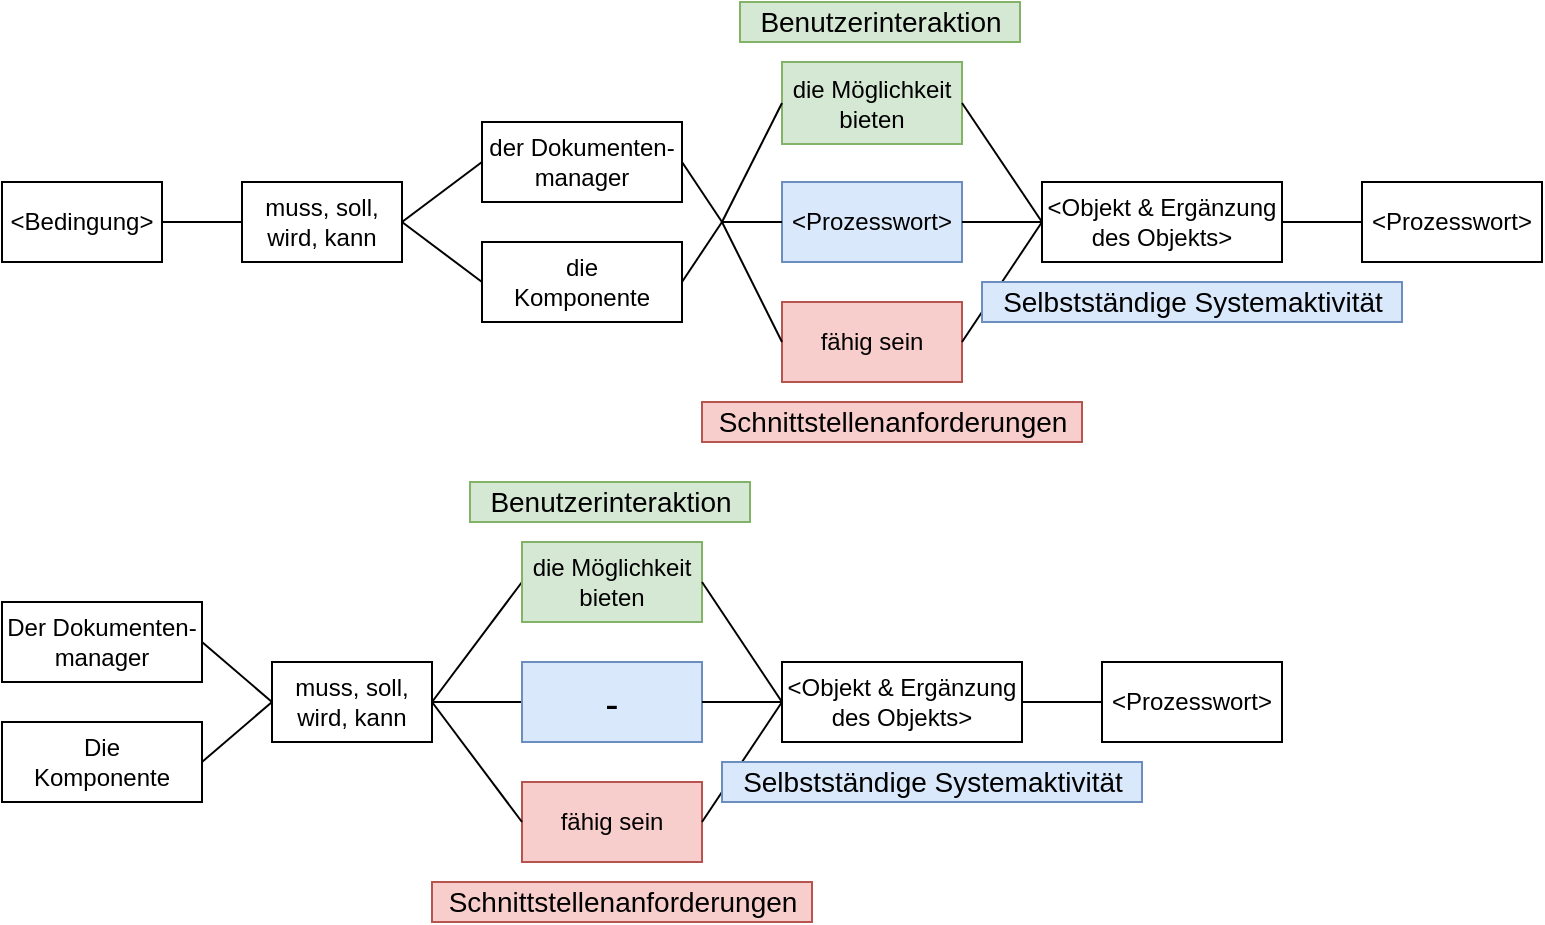 <mxfile version="14.9.6" type="device"><diagram id="C5RBs43oDa-KdzZeNtuy" name="Page-1"><mxGraphModel dx="1662" dy="968" grid="1" gridSize="10" guides="1" tooltips="1" connect="1" arrows="1" fold="1" page="1" pageScale="1" pageWidth="827" pageHeight="583" math="0" shadow="0"><root><mxCell id="WIyWlLk6GJQsqaUBKTNV-0"/><mxCell id="WIyWlLk6GJQsqaUBKTNV-1" parent="WIyWlLk6GJQsqaUBKTNV-0"/><mxCell id="WIyWlLk6GJQsqaUBKTNV-3" value="&amp;lt;Bedingung&amp;gt;" style="rounded=1;whiteSpace=wrap;html=1;fontSize=12;glass=0;strokeWidth=1;shadow=0;arcSize=0;" parent="WIyWlLk6GJQsqaUBKTNV-1" vertex="1"><mxGeometry x="40" y="120" width="80" height="40" as="geometry"/></mxCell><mxCell id="jLHlUKkD1abh4bxk5qFU-0" value="&lt;font style=&quot;font-size: 14px&quot;&gt;Selbstständige Systemaktivität&lt;/font&gt;" style="text;html=1;align=center;verticalAlign=middle;resizable=0;points=[];autosize=1;fillColor=#dae8fc;strokeColor=#6c8ebf;" parent="WIyWlLk6GJQsqaUBKTNV-1" vertex="1"><mxGeometry x="400" y="410" width="210" height="20" as="geometry"/></mxCell><mxCell id="jLHlUKkD1abh4bxk5qFU-2" value="&lt;font style=&quot;font-size: 14px&quot;&gt;Benutzerinteraktion&lt;/font&gt;" style="text;html=1;align=center;verticalAlign=middle;resizable=0;points=[];autosize=1;fillColor=#d5e8d4;strokeColor=#82b366;" parent="WIyWlLk6GJQsqaUBKTNV-1" vertex="1"><mxGeometry x="274" y="270" width="140" height="20" as="geometry"/></mxCell><mxCell id="jLHlUKkD1abh4bxk5qFU-3" value="&lt;font style=&quot;font-size: 14px&quot;&gt;Schnittstellenanforderungen&lt;/font&gt;" style="text;html=1;align=center;verticalAlign=middle;resizable=0;points=[];autosize=1;fillColor=#f8cecc;strokeColor=#b85450;" parent="WIyWlLk6GJQsqaUBKTNV-1" vertex="1"><mxGeometry x="255" y="470" width="190" height="20" as="geometry"/></mxCell><mxCell id="jLHlUKkD1abh4bxk5qFU-6" value="" style="endArrow=none;html=1;exitX=1;exitY=0.5;exitDx=0;exitDy=0;entryX=0;entryY=0.5;entryDx=0;entryDy=0;endFill=0;" parent="WIyWlLk6GJQsqaUBKTNV-1" source="WIyWlLk6GJQsqaUBKTNV-3" target="jLHlUKkD1abh4bxk5qFU-7" edge="1"><mxGeometry width="50" height="50" relative="1" as="geometry"><mxPoint x="150" y="140" as="sourcePoint"/><mxPoint x="156" y="140" as="targetPoint"/></mxGeometry></mxCell><mxCell id="jLHlUKkD1abh4bxk5qFU-7" value="muss, soll, wird, kann" style="rounded=1;whiteSpace=wrap;html=1;fontSize=12;glass=0;strokeWidth=1;shadow=0;arcSize=0;" parent="WIyWlLk6GJQsqaUBKTNV-1" vertex="1"><mxGeometry x="160" y="120" width="80" height="40" as="geometry"/></mxCell><mxCell id="jLHlUKkD1abh4bxk5qFU-8" value="der Dokumenten-manager" style="rounded=1;whiteSpace=wrap;html=1;fontSize=12;glass=0;strokeWidth=1;shadow=0;arcSize=0;" parent="WIyWlLk6GJQsqaUBKTNV-1" vertex="1"><mxGeometry x="280" y="90" width="100" height="40" as="geometry"/></mxCell><mxCell id="jLHlUKkD1abh4bxk5qFU-9" value="die&lt;br&gt;Komponente" style="rounded=1;whiteSpace=wrap;html=1;fontSize=12;glass=0;strokeWidth=1;shadow=0;arcSize=0;" parent="WIyWlLk6GJQsqaUBKTNV-1" vertex="1"><mxGeometry x="280" y="150" width="100" height="40" as="geometry"/></mxCell><mxCell id="jLHlUKkD1abh4bxk5qFU-10" value="" style="endArrow=none;html=1;entryX=0;entryY=0.5;entryDx=0;entryDy=0;exitX=1;exitY=0.5;exitDx=0;exitDy=0;endFill=0;" parent="WIyWlLk6GJQsqaUBKTNV-1" source="jLHlUKkD1abh4bxk5qFU-7" target="jLHlUKkD1abh4bxk5qFU-9" edge="1"><mxGeometry width="50" height="50" relative="1" as="geometry"><mxPoint x="240" y="190" as="sourcePoint"/><mxPoint x="280" y="170.0" as="targetPoint"/></mxGeometry></mxCell><mxCell id="jLHlUKkD1abh4bxk5qFU-11" value="" style="endArrow=none;html=1;entryX=0;entryY=0.5;entryDx=0;entryDy=0;exitX=1;exitY=0.5;exitDx=0;exitDy=0;endFill=0;" parent="WIyWlLk6GJQsqaUBKTNV-1" source="jLHlUKkD1abh4bxk5qFU-7" target="jLHlUKkD1abh4bxk5qFU-8" edge="1"><mxGeometry width="50" height="50" relative="1" as="geometry"><mxPoint x="240" y="140" as="sourcePoint"/><mxPoint x="290" y="150.0" as="targetPoint"/></mxGeometry></mxCell><mxCell id="jLHlUKkD1abh4bxk5qFU-12" value="&amp;lt;Prozesswort&amp;gt;" style="rounded=1;whiteSpace=wrap;html=1;fontSize=12;glass=0;strokeWidth=1;shadow=0;arcSize=0;fillColor=#dae8fc;strokeColor=#6c8ebf;" parent="WIyWlLk6GJQsqaUBKTNV-1" vertex="1"><mxGeometry x="430" y="120" width="90" height="40" as="geometry"/></mxCell><mxCell id="jLHlUKkD1abh4bxk5qFU-13" value="die Möglichkeit bieten" style="rounded=1;whiteSpace=wrap;html=1;fontSize=12;glass=0;strokeWidth=1;shadow=0;arcSize=0;fillColor=#d5e8d4;strokeColor=#82b366;" parent="WIyWlLk6GJQsqaUBKTNV-1" vertex="1"><mxGeometry x="430" y="60" width="90" height="41" as="geometry"/></mxCell><mxCell id="jLHlUKkD1abh4bxk5qFU-14" value="fähig sein" style="rounded=1;whiteSpace=wrap;html=1;fontSize=12;glass=0;strokeWidth=1;shadow=0;arcSize=0;fillColor=#f8cecc;strokeColor=#b85450;" parent="WIyWlLk6GJQsqaUBKTNV-1" vertex="1"><mxGeometry x="430" y="180" width="90" height="40" as="geometry"/></mxCell><mxCell id="jLHlUKkD1abh4bxk5qFU-17" value="Der Dokumenten-manager" style="rounded=1;whiteSpace=wrap;html=1;fontSize=12;glass=0;strokeWidth=1;shadow=0;arcSize=0;" parent="WIyWlLk6GJQsqaUBKTNV-1" vertex="1"><mxGeometry x="40" y="330" width="100" height="40" as="geometry"/></mxCell><mxCell id="jLHlUKkD1abh4bxk5qFU-18" value="" style="endArrow=none;html=1;exitX=1;exitY=0.5;exitDx=0;exitDy=0;entryX=0;entryY=0.5;entryDx=0;entryDy=0;endFill=0;" parent="WIyWlLk6GJQsqaUBKTNV-1" source="jLHlUKkD1abh4bxk5qFU-17" target="jLHlUKkD1abh4bxk5qFU-19" edge="1"><mxGeometry width="50" height="50" relative="1" as="geometry"><mxPoint x="160" y="380" as="sourcePoint"/><mxPoint x="166" y="380" as="targetPoint"/></mxGeometry></mxCell><mxCell id="jLHlUKkD1abh4bxk5qFU-19" value="muss, soll, wird, kann" style="rounded=1;whiteSpace=wrap;html=1;fontSize=12;glass=0;strokeWidth=1;shadow=0;arcSize=0;" parent="WIyWlLk6GJQsqaUBKTNV-1" vertex="1"><mxGeometry x="175" y="360" width="80" height="40" as="geometry"/></mxCell><mxCell id="jLHlUKkD1abh4bxk5qFU-22" value="" style="endArrow=none;html=1;entryX=0;entryY=0.5;entryDx=0;entryDy=0;exitX=1;exitY=0.5;exitDx=0;exitDy=0;endFill=0;" parent="WIyWlLk6GJQsqaUBKTNV-1" source="jLHlUKkD1abh4bxk5qFU-19" target="jLHlUKkD1abh4bxk5qFU-24" edge="1"><mxGeometry width="50" height="50" relative="1" as="geometry"><mxPoint x="250" y="430" as="sourcePoint"/><mxPoint x="290" y="380.0" as="targetPoint"/></mxGeometry></mxCell><mxCell id="jLHlUKkD1abh4bxk5qFU-23" value="" style="endArrow=none;html=1;entryX=0;entryY=0.5;entryDx=0;entryDy=0;exitX=1;exitY=0.5;exitDx=0;exitDy=0;strokeColor=#000000;endFill=0;" parent="WIyWlLk6GJQsqaUBKTNV-1" source="jLHlUKkD1abh4bxk5qFU-19" target="jLHlUKkD1abh4bxk5qFU-25" edge="1"><mxGeometry width="50" height="50" relative="1" as="geometry"><mxPoint x="250" y="380" as="sourcePoint"/><mxPoint x="290" y="320.0" as="targetPoint"/></mxGeometry></mxCell><mxCell id="jLHlUKkD1abh4bxk5qFU-24" value="&lt;font style=&quot;font-size: 20px&quot;&gt;-&lt;/font&gt;" style="rounded=1;whiteSpace=wrap;html=1;fontSize=12;glass=0;strokeWidth=1;shadow=0;arcSize=0;fillColor=#dae8fc;strokeColor=#6c8ebf;" parent="WIyWlLk6GJQsqaUBKTNV-1" vertex="1"><mxGeometry x="300" y="360" width="90" height="40" as="geometry"/></mxCell><mxCell id="jLHlUKkD1abh4bxk5qFU-25" value="die Möglichkeit bieten" style="rounded=1;whiteSpace=wrap;html=1;fontSize=12;glass=0;strokeWidth=1;shadow=0;arcSize=0;fillColor=#d5e8d4;strokeColor=#82b366;" parent="WIyWlLk6GJQsqaUBKTNV-1" vertex="1"><mxGeometry x="300" y="300" width="90" height="40" as="geometry"/></mxCell><mxCell id="jLHlUKkD1abh4bxk5qFU-26" value="fähig sein" style="rounded=1;whiteSpace=wrap;html=1;fontSize=12;glass=0;strokeWidth=1;shadow=0;arcSize=0;fillColor=#f8cecc;strokeColor=#b85450;" parent="WIyWlLk6GJQsqaUBKTNV-1" vertex="1"><mxGeometry x="300" y="420" width="90" height="40" as="geometry"/></mxCell><mxCell id="jLHlUKkD1abh4bxk5qFU-27" value="&amp;lt;Objekt &amp;amp; Ergänzung des Objekts&amp;gt;" style="rounded=1;whiteSpace=wrap;html=1;fontSize=12;glass=0;strokeWidth=1;shadow=0;arcSize=0;" parent="WIyWlLk6GJQsqaUBKTNV-1" vertex="1"><mxGeometry x="430" y="360" width="120" height="40" as="geometry"/></mxCell><mxCell id="jLHlUKkD1abh4bxk5qFU-28" value="" style="endArrow=none;html=1;entryX=0;entryY=0.5;entryDx=0;entryDy=0;exitX=1;exitY=0.5;exitDx=0;exitDy=0;endFill=0;" parent="WIyWlLk6GJQsqaUBKTNV-1" source="jLHlUKkD1abh4bxk5qFU-19" target="jLHlUKkD1abh4bxk5qFU-26" edge="1"><mxGeometry width="50" height="50" relative="1" as="geometry"><mxPoint x="260" y="390.0" as="sourcePoint"/><mxPoint x="320" y="380.0" as="targetPoint"/></mxGeometry></mxCell><mxCell id="jLHlUKkD1abh4bxk5qFU-29" value="&amp;lt;Prozesswort&amp;gt;" style="rounded=1;whiteSpace=wrap;html=1;fontSize=12;glass=0;strokeWidth=1;shadow=0;arcSize=0;" parent="WIyWlLk6GJQsqaUBKTNV-1" vertex="1"><mxGeometry x="590" y="360" width="90" height="40" as="geometry"/></mxCell><mxCell id="jLHlUKkD1abh4bxk5qFU-30" value="" style="endArrow=none;html=1;entryX=0;entryY=0.5;entryDx=0;entryDy=0;exitX=1;exitY=0.5;exitDx=0;exitDy=0;endFill=0;" parent="WIyWlLk6GJQsqaUBKTNV-1" source="jLHlUKkD1abh4bxk5qFU-24" target="jLHlUKkD1abh4bxk5qFU-27" edge="1"><mxGeometry width="50" height="50" relative="1" as="geometry"><mxPoint x="265" y="390" as="sourcePoint"/><mxPoint x="310" y="390" as="targetPoint"/></mxGeometry></mxCell><mxCell id="jLHlUKkD1abh4bxk5qFU-31" value="" style="endArrow=none;html=1;entryX=0;entryY=0.5;entryDx=0;entryDy=0;exitX=1;exitY=0.5;exitDx=0;exitDy=0;endFill=0;" parent="WIyWlLk6GJQsqaUBKTNV-1" source="jLHlUKkD1abh4bxk5qFU-25" target="jLHlUKkD1abh4bxk5qFU-27" edge="1"><mxGeometry width="50" height="50" relative="1" as="geometry"><mxPoint x="410" y="390" as="sourcePoint"/><mxPoint x="450" y="390" as="targetPoint"/></mxGeometry></mxCell><mxCell id="jLHlUKkD1abh4bxk5qFU-32" value="" style="endArrow=none;html=1;entryX=0;entryY=0.5;entryDx=0;entryDy=0;exitX=1;exitY=0.5;exitDx=0;exitDy=0;endFill=0;" parent="WIyWlLk6GJQsqaUBKTNV-1" source="jLHlUKkD1abh4bxk5qFU-26" target="jLHlUKkD1abh4bxk5qFU-27" edge="1"><mxGeometry width="50" height="50" relative="1" as="geometry"><mxPoint x="410" y="330" as="sourcePoint"/><mxPoint x="450" y="390" as="targetPoint"/></mxGeometry></mxCell><mxCell id="jLHlUKkD1abh4bxk5qFU-33" value="" style="endArrow=none;html=1;entryX=0;entryY=0.5;entryDx=0;entryDy=0;exitX=1;exitY=0.5;exitDx=0;exitDy=0;endFill=0;" parent="WIyWlLk6GJQsqaUBKTNV-1" source="jLHlUKkD1abh4bxk5qFU-27" target="jLHlUKkD1abh4bxk5qFU-29" edge="1"><mxGeometry width="50" height="50" relative="1" as="geometry"><mxPoint x="500" y="470" as="sourcePoint"/><mxPoint x="540" y="410" as="targetPoint"/></mxGeometry></mxCell><mxCell id="jLHlUKkD1abh4bxk5qFU-34" value="Die&lt;br&gt;Komponente" style="rounded=1;whiteSpace=wrap;html=1;fontSize=12;glass=0;strokeWidth=1;shadow=0;arcSize=0;" parent="WIyWlLk6GJQsqaUBKTNV-1" vertex="1"><mxGeometry x="40" y="390" width="100" height="40" as="geometry"/></mxCell><mxCell id="jLHlUKkD1abh4bxk5qFU-35" value="" style="endArrow=none;html=1;exitX=1;exitY=0.5;exitDx=0;exitDy=0;entryX=0;entryY=0.5;entryDx=0;entryDy=0;endFill=0;" parent="WIyWlLk6GJQsqaUBKTNV-1" source="jLHlUKkD1abh4bxk5qFU-34" target="jLHlUKkD1abh4bxk5qFU-19" edge="1"><mxGeometry width="50" height="50" relative="1" as="geometry"><mxPoint x="150" y="360" as="sourcePoint"/><mxPoint x="185" y="390" as="targetPoint"/></mxGeometry></mxCell><mxCell id="jLHlUKkD1abh4bxk5qFU-37" value="" style="endArrow=none;html=1;exitX=1;exitY=0.5;exitDx=0;exitDy=0;endFill=0;" parent="WIyWlLk6GJQsqaUBKTNV-1" source="jLHlUKkD1abh4bxk5qFU-8" edge="1"><mxGeometry width="50" height="50" relative="1" as="geometry"><mxPoint x="420" y="150" as="sourcePoint"/><mxPoint x="400" y="140" as="targetPoint"/></mxGeometry></mxCell><mxCell id="jLHlUKkD1abh4bxk5qFU-38" value="" style="endArrow=none;html=1;exitX=1;exitY=0.5;exitDx=0;exitDy=0;endFill=0;" parent="WIyWlLk6GJQsqaUBKTNV-1" source="jLHlUKkD1abh4bxk5qFU-9" edge="1"><mxGeometry width="50" height="50" relative="1" as="geometry"><mxPoint x="390" y="120" as="sourcePoint"/><mxPoint x="400" y="140" as="targetPoint"/></mxGeometry></mxCell><mxCell id="jLHlUKkD1abh4bxk5qFU-39" value="" style="endArrow=none;html=1;endFill=0;entryX=0;entryY=0.5;entryDx=0;entryDy=0;" parent="WIyWlLk6GJQsqaUBKTNV-1" target="jLHlUKkD1abh4bxk5qFU-13" edge="1"><mxGeometry width="50" height="50" relative="1" as="geometry"><mxPoint x="400" y="140" as="sourcePoint"/><mxPoint x="420" y="100" as="targetPoint"/></mxGeometry></mxCell><mxCell id="jLHlUKkD1abh4bxk5qFU-41" value="" style="endArrow=none;html=1;endFill=0;entryX=0;entryY=0.5;entryDx=0;entryDy=0;" parent="WIyWlLk6GJQsqaUBKTNV-1" target="jLHlUKkD1abh4bxk5qFU-12" edge="1"><mxGeometry width="50" height="50" relative="1" as="geometry"><mxPoint x="400" y="140" as="sourcePoint"/><mxPoint x="450" y="90.5" as="targetPoint"/></mxGeometry></mxCell><mxCell id="jLHlUKkD1abh4bxk5qFU-42" value="" style="endArrow=none;html=1;endFill=0;entryX=0;entryY=0.5;entryDx=0;entryDy=0;" parent="WIyWlLk6GJQsqaUBKTNV-1" target="jLHlUKkD1abh4bxk5qFU-14" edge="1"><mxGeometry width="50" height="50" relative="1" as="geometry"><mxPoint x="400" y="140" as="sourcePoint"/><mxPoint x="427" y="200" as="targetPoint"/></mxGeometry></mxCell><mxCell id="jLHlUKkD1abh4bxk5qFU-43" value="&amp;lt;Objekt &amp;amp; Ergänzung des Objekts&amp;gt;" style="rounded=1;whiteSpace=wrap;html=1;fontSize=12;glass=0;strokeWidth=1;shadow=0;arcSize=0;" parent="WIyWlLk6GJQsqaUBKTNV-1" vertex="1"><mxGeometry x="560" y="120" width="120" height="40" as="geometry"/></mxCell><mxCell id="jLHlUKkD1abh4bxk5qFU-44" value="&amp;lt;Prozesswort&amp;gt;" style="rounded=1;whiteSpace=wrap;html=1;fontSize=12;glass=0;strokeWidth=1;shadow=0;arcSize=0;" parent="WIyWlLk6GJQsqaUBKTNV-1" vertex="1"><mxGeometry x="720" y="120" width="90" height="40" as="geometry"/></mxCell><mxCell id="jLHlUKkD1abh4bxk5qFU-45" value="" style="endArrow=none;html=1;entryX=0;entryY=0.5;entryDx=0;entryDy=0;exitX=1;exitY=0.5;exitDx=0;exitDy=0;endFill=0;" parent="WIyWlLk6GJQsqaUBKTNV-1" source="jLHlUKkD1abh4bxk5qFU-43" target="jLHlUKkD1abh4bxk5qFU-44" edge="1"><mxGeometry width="50" height="50" relative="1" as="geometry"><mxPoint x="630" y="230" as="sourcePoint"/><mxPoint x="670" y="170" as="targetPoint"/></mxGeometry></mxCell><mxCell id="jLHlUKkD1abh4bxk5qFU-46" value="" style="endArrow=none;html=1;endFill=0;entryX=1;entryY=0.5;entryDx=0;entryDy=0;exitX=0;exitY=0.5;exitDx=0;exitDy=0;" parent="WIyWlLk6GJQsqaUBKTNV-1" source="jLHlUKkD1abh4bxk5qFU-43" target="jLHlUKkD1abh4bxk5qFU-13" edge="1"><mxGeometry width="50" height="50" relative="1" as="geometry"><mxPoint x="410" y="150" as="sourcePoint"/><mxPoint x="440" y="90.5" as="targetPoint"/></mxGeometry></mxCell><mxCell id="jLHlUKkD1abh4bxk5qFU-47" value="" style="endArrow=none;html=1;endFill=0;entryX=1;entryY=0.5;entryDx=0;entryDy=0;exitX=0;exitY=0.5;exitDx=0;exitDy=0;" parent="WIyWlLk6GJQsqaUBKTNV-1" source="jLHlUKkD1abh4bxk5qFU-43" target="jLHlUKkD1abh4bxk5qFU-12" edge="1"><mxGeometry width="50" height="50" relative="1" as="geometry"><mxPoint x="580" y="150" as="sourcePoint"/><mxPoint x="540" y="90.5" as="targetPoint"/></mxGeometry></mxCell><mxCell id="jLHlUKkD1abh4bxk5qFU-48" value="" style="endArrow=none;html=1;endFill=0;exitX=0;exitY=0.5;exitDx=0;exitDy=0;entryX=1;entryY=0.5;entryDx=0;entryDy=0;" parent="WIyWlLk6GJQsqaUBKTNV-1" source="jLHlUKkD1abh4bxk5qFU-43" target="jLHlUKkD1abh4bxk5qFU-14" edge="1"><mxGeometry width="50" height="50" relative="1" as="geometry"><mxPoint x="580" y="150" as="sourcePoint"/><mxPoint x="540" y="204" as="targetPoint"/></mxGeometry></mxCell><mxCell id="jLHlUKkD1abh4bxk5qFU-50" value="&lt;font style=&quot;font-size: 14px&quot;&gt;Selbstständige Systemaktivität&lt;/font&gt;" style="text;html=1;align=center;verticalAlign=middle;resizable=0;points=[];autosize=1;fillColor=#dae8fc;strokeColor=#6c8ebf;" parent="WIyWlLk6GJQsqaUBKTNV-1" vertex="1"><mxGeometry x="400" y="410" width="210" height="20" as="geometry"/></mxCell><mxCell id="jLHlUKkD1abh4bxk5qFU-51" value="&lt;font style=&quot;font-size: 14px&quot;&gt;Benutzerinteraktion&lt;/font&gt;" style="text;html=1;align=center;verticalAlign=middle;resizable=0;points=[];autosize=1;fillColor=#d5e8d4;strokeColor=#82b366;" parent="WIyWlLk6GJQsqaUBKTNV-1" vertex="1"><mxGeometry x="409" y="30" width="140" height="20" as="geometry"/></mxCell><mxCell id="jLHlUKkD1abh4bxk5qFU-52" value="&lt;font style=&quot;font-size: 14px&quot;&gt;Schnittstellenanforderungen&lt;/font&gt;" style="text;html=1;align=center;verticalAlign=middle;resizable=0;points=[];autosize=1;fillColor=#f8cecc;strokeColor=#b85450;" parent="WIyWlLk6GJQsqaUBKTNV-1" vertex="1"><mxGeometry x="390" y="230" width="190" height="20" as="geometry"/></mxCell><mxCell id="jLHlUKkD1abh4bxk5qFU-53" value="&lt;font style=&quot;font-size: 14px&quot;&gt;Selbstständige Systemaktivität&lt;/font&gt;" style="text;html=1;align=center;verticalAlign=middle;resizable=0;points=[];autosize=1;fillColor=#dae8fc;strokeColor=#6c8ebf;glass=0;" parent="WIyWlLk6GJQsqaUBKTNV-1" vertex="1"><mxGeometry x="530" y="170" width="210" height="20" as="geometry"/></mxCell></root></mxGraphModel></diagram></mxfile>